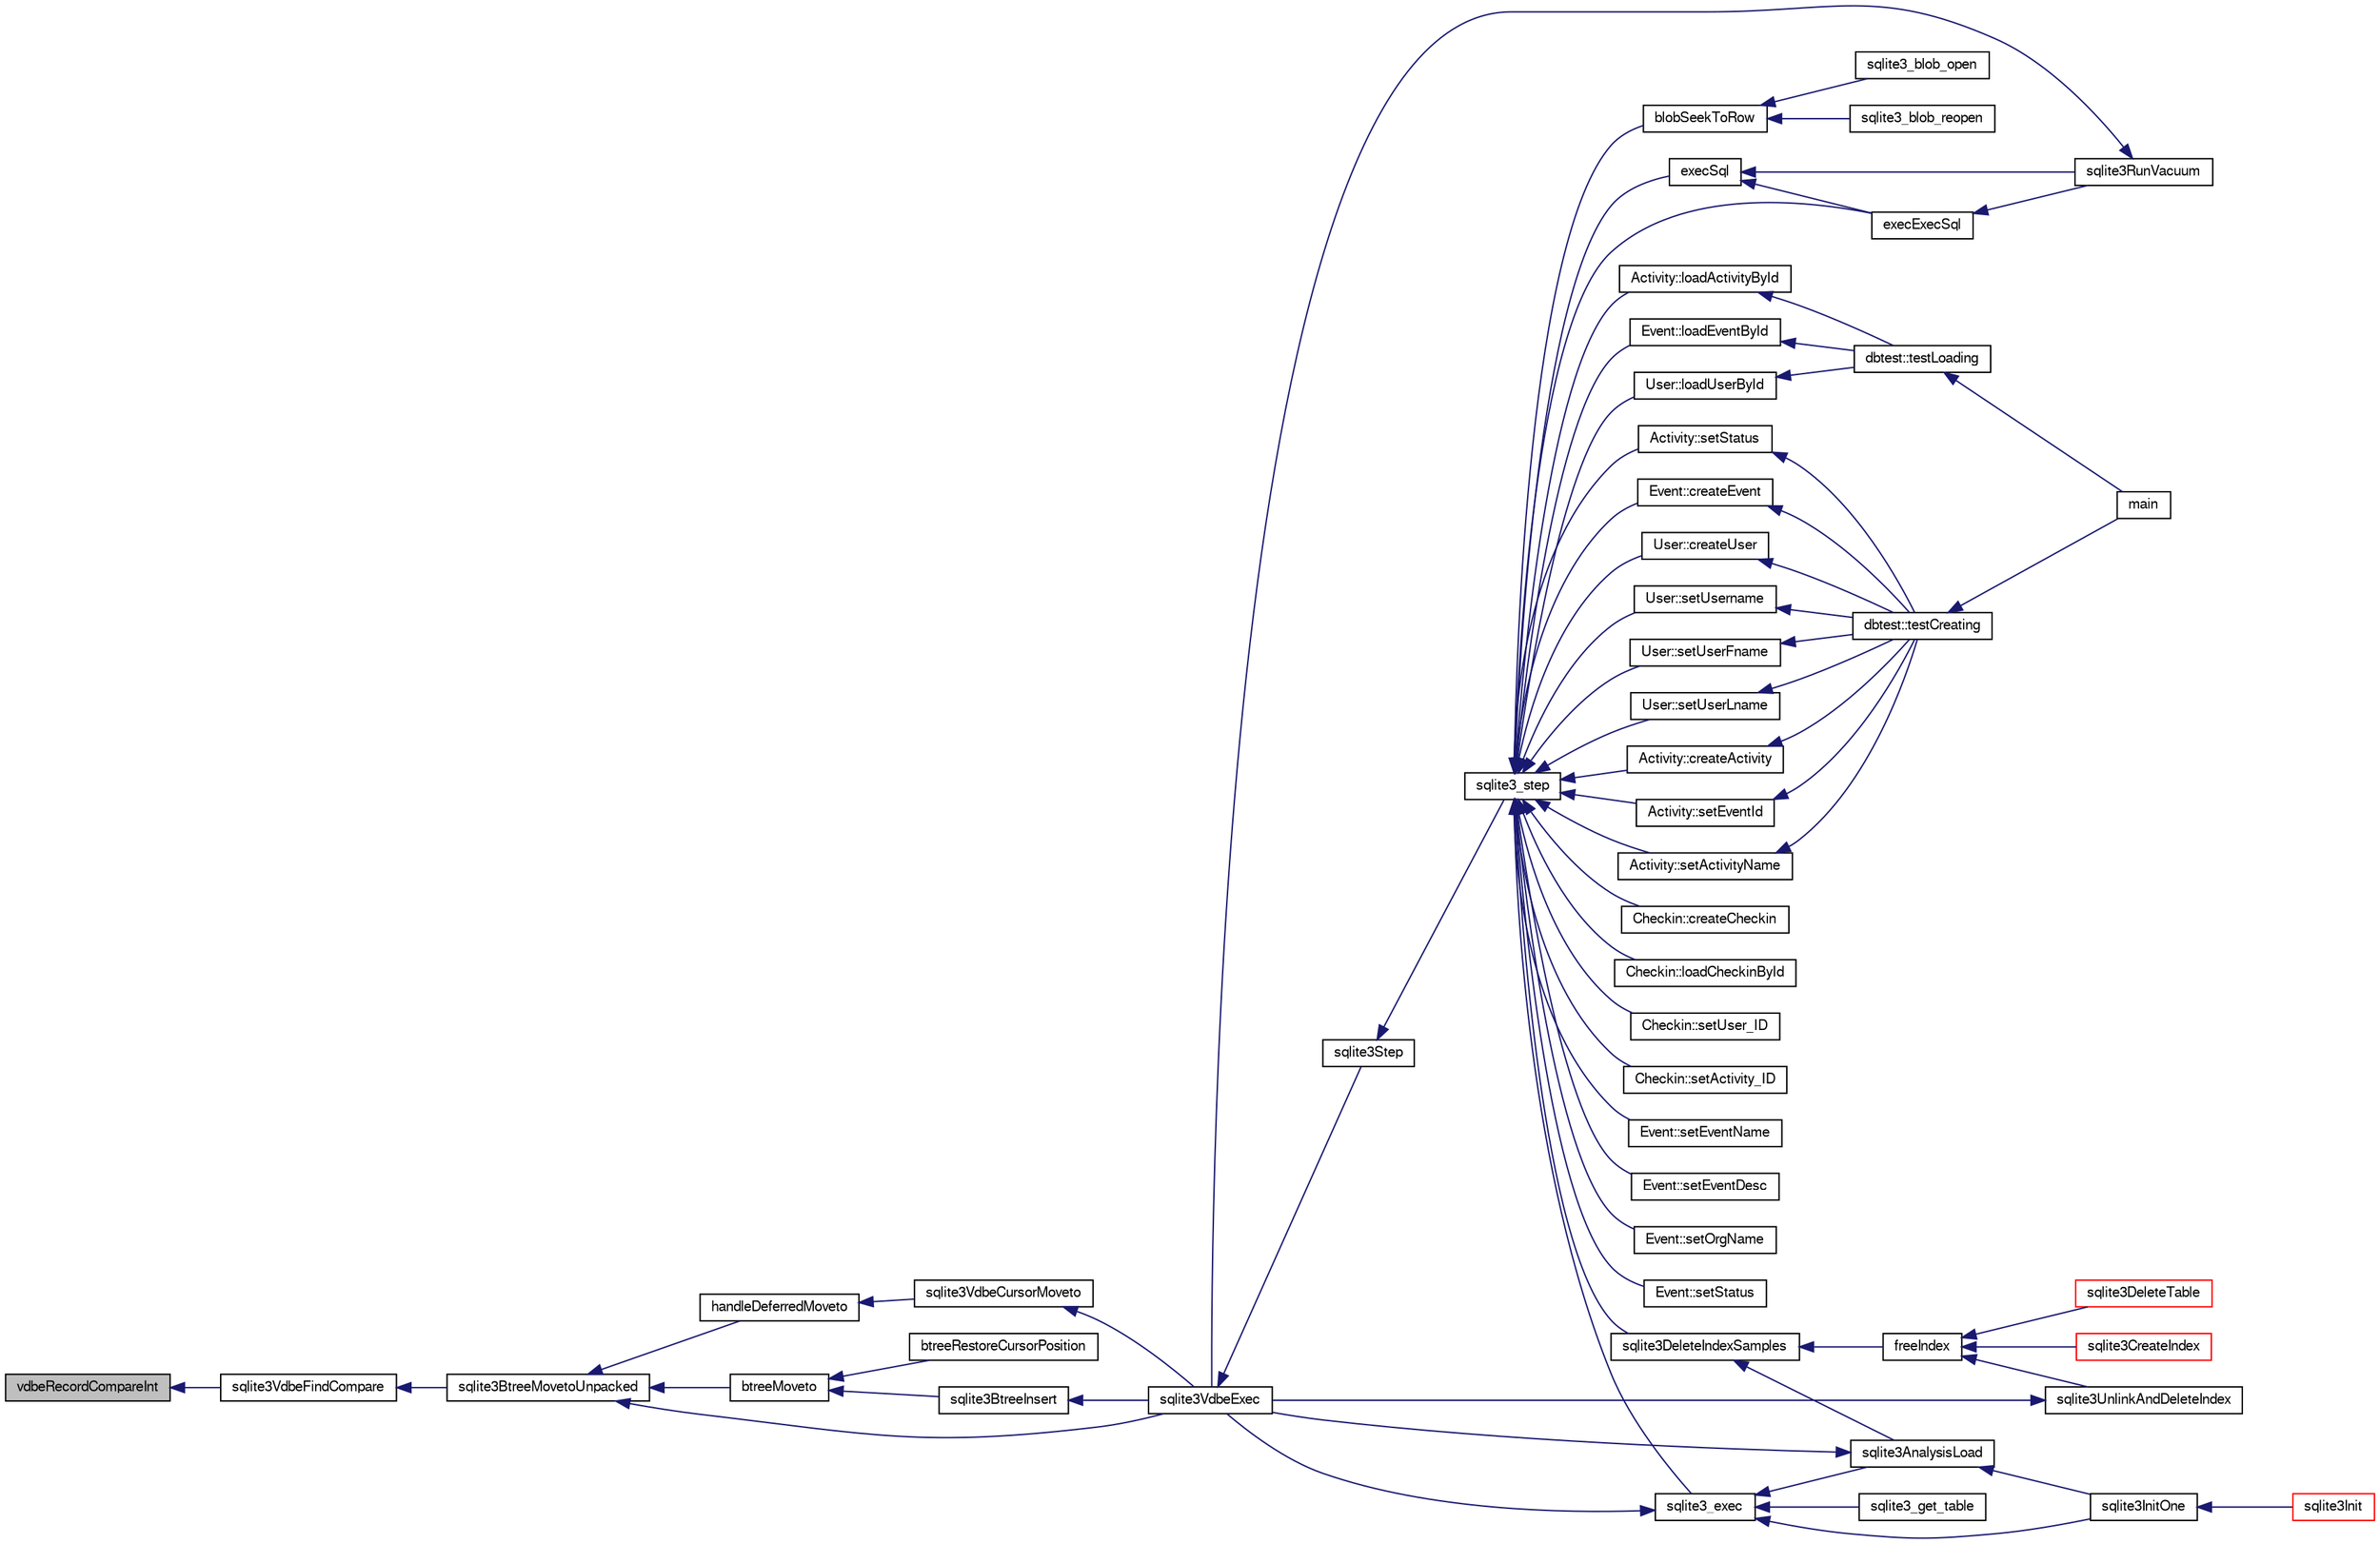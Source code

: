 digraph "vdbeRecordCompareInt"
{
  edge [fontname="FreeSans",fontsize="10",labelfontname="FreeSans",labelfontsize="10"];
  node [fontname="FreeSans",fontsize="10",shape=record];
  rankdir="LR";
  Node875678 [label="vdbeRecordCompareInt",height=0.2,width=0.4,color="black", fillcolor="grey75", style="filled", fontcolor="black"];
  Node875678 -> Node875679 [dir="back",color="midnightblue",fontsize="10",style="solid",fontname="FreeSans"];
  Node875679 [label="sqlite3VdbeFindCompare",height=0.2,width=0.4,color="black", fillcolor="white", style="filled",URL="$sqlite3_8c.html#ad9c940db4ada13b5cafa9db531e0490f"];
  Node875679 -> Node875680 [dir="back",color="midnightblue",fontsize="10",style="solid",fontname="FreeSans"];
  Node875680 [label="sqlite3BtreeMovetoUnpacked",height=0.2,width=0.4,color="black", fillcolor="white", style="filled",URL="$sqlite3_8c.html#a6d0b5aed55d5e85a0a6bfcae169fe579"];
  Node875680 -> Node875681 [dir="back",color="midnightblue",fontsize="10",style="solid",fontname="FreeSans"];
  Node875681 [label="btreeMoveto",height=0.2,width=0.4,color="black", fillcolor="white", style="filled",URL="$sqlite3_8c.html#a13481d732f5bb516f599d16a428034c4"];
  Node875681 -> Node875682 [dir="back",color="midnightblue",fontsize="10",style="solid",fontname="FreeSans"];
  Node875682 [label="btreeRestoreCursorPosition",height=0.2,width=0.4,color="black", fillcolor="white", style="filled",URL="$sqlite3_8c.html#ac3fe093bc4fe5a20ac5d5cabf99e119a"];
  Node875681 -> Node875683 [dir="back",color="midnightblue",fontsize="10",style="solid",fontname="FreeSans"];
  Node875683 [label="sqlite3BtreeInsert",height=0.2,width=0.4,color="black", fillcolor="white", style="filled",URL="$sqlite3_8c.html#aa6c6b68ed28d38984e5fa329794d7f02"];
  Node875683 -> Node875684 [dir="back",color="midnightblue",fontsize="10",style="solid",fontname="FreeSans"];
  Node875684 [label="sqlite3VdbeExec",height=0.2,width=0.4,color="black", fillcolor="white", style="filled",URL="$sqlite3_8c.html#a8ce40a614bdc56719c4d642b1e4dfb21"];
  Node875684 -> Node875685 [dir="back",color="midnightblue",fontsize="10",style="solid",fontname="FreeSans"];
  Node875685 [label="sqlite3Step",height=0.2,width=0.4,color="black", fillcolor="white", style="filled",URL="$sqlite3_8c.html#a3f2872e873e2758a4beedad1d5113554"];
  Node875685 -> Node875686 [dir="back",color="midnightblue",fontsize="10",style="solid",fontname="FreeSans"];
  Node875686 [label="sqlite3_step",height=0.2,width=0.4,color="black", fillcolor="white", style="filled",URL="$sqlite3_8h.html#ac1e491ce36b7471eb28387f7d3c74334"];
  Node875686 -> Node875687 [dir="back",color="midnightblue",fontsize="10",style="solid",fontname="FreeSans"];
  Node875687 [label="Activity::createActivity",height=0.2,width=0.4,color="black", fillcolor="white", style="filled",URL="$classActivity.html#a813cc5e52c14ab49b39014c134e3425b"];
  Node875687 -> Node875688 [dir="back",color="midnightblue",fontsize="10",style="solid",fontname="FreeSans"];
  Node875688 [label="dbtest::testCreating",height=0.2,width=0.4,color="black", fillcolor="white", style="filled",URL="$classdbtest.html#a8193e88a7df657069c8a6bd09c8243b7"];
  Node875688 -> Node875689 [dir="back",color="midnightblue",fontsize="10",style="solid",fontname="FreeSans"];
  Node875689 [label="main",height=0.2,width=0.4,color="black", fillcolor="white", style="filled",URL="$test_8cpp.html#ae66f6b31b5ad750f1fe042a706a4e3d4"];
  Node875686 -> Node875690 [dir="back",color="midnightblue",fontsize="10",style="solid",fontname="FreeSans"];
  Node875690 [label="Activity::loadActivityById",height=0.2,width=0.4,color="black", fillcolor="white", style="filled",URL="$classActivity.html#abe4ffb4f08a47212ebf9013259d9e7fd"];
  Node875690 -> Node875691 [dir="back",color="midnightblue",fontsize="10",style="solid",fontname="FreeSans"];
  Node875691 [label="dbtest::testLoading",height=0.2,width=0.4,color="black", fillcolor="white", style="filled",URL="$classdbtest.html#a6f98d82a2c8e2b9040848763504ddae1"];
  Node875691 -> Node875689 [dir="back",color="midnightblue",fontsize="10",style="solid",fontname="FreeSans"];
  Node875686 -> Node875692 [dir="back",color="midnightblue",fontsize="10",style="solid",fontname="FreeSans"];
  Node875692 [label="Activity::setEventId",height=0.2,width=0.4,color="black", fillcolor="white", style="filled",URL="$classActivity.html#adb1d0fd0d08f473e068f0a4086bfa9ca"];
  Node875692 -> Node875688 [dir="back",color="midnightblue",fontsize="10",style="solid",fontname="FreeSans"];
  Node875686 -> Node875693 [dir="back",color="midnightblue",fontsize="10",style="solid",fontname="FreeSans"];
  Node875693 [label="Activity::setActivityName",height=0.2,width=0.4,color="black", fillcolor="white", style="filled",URL="$classActivity.html#a62dc3737b33915a36086f9dd26d16a81"];
  Node875693 -> Node875688 [dir="back",color="midnightblue",fontsize="10",style="solid",fontname="FreeSans"];
  Node875686 -> Node875694 [dir="back",color="midnightblue",fontsize="10",style="solid",fontname="FreeSans"];
  Node875694 [label="Activity::setStatus",height=0.2,width=0.4,color="black", fillcolor="white", style="filled",URL="$classActivity.html#af618135a7738f4d2a7ee147a8ef912ea"];
  Node875694 -> Node875688 [dir="back",color="midnightblue",fontsize="10",style="solid",fontname="FreeSans"];
  Node875686 -> Node875695 [dir="back",color="midnightblue",fontsize="10",style="solid",fontname="FreeSans"];
  Node875695 [label="Checkin::createCheckin",height=0.2,width=0.4,color="black", fillcolor="white", style="filled",URL="$classCheckin.html#a4e40acdf7fff0e607f6de4f24f3a163c"];
  Node875686 -> Node875696 [dir="back",color="midnightblue",fontsize="10",style="solid",fontname="FreeSans"];
  Node875696 [label="Checkin::loadCheckinById",height=0.2,width=0.4,color="black", fillcolor="white", style="filled",URL="$classCheckin.html#a3461f70ea6c68475225f2a07f78a21e0"];
  Node875686 -> Node875697 [dir="back",color="midnightblue",fontsize="10",style="solid",fontname="FreeSans"];
  Node875697 [label="Checkin::setUser_ID",height=0.2,width=0.4,color="black", fillcolor="white", style="filled",URL="$classCheckin.html#a76ab640f4f912876dbebf183db5359c6"];
  Node875686 -> Node875698 [dir="back",color="midnightblue",fontsize="10",style="solid",fontname="FreeSans"];
  Node875698 [label="Checkin::setActivity_ID",height=0.2,width=0.4,color="black", fillcolor="white", style="filled",URL="$classCheckin.html#ab2ff3ec2604ec73a42af25874a00b232"];
  Node875686 -> Node875699 [dir="back",color="midnightblue",fontsize="10",style="solid",fontname="FreeSans"];
  Node875699 [label="Event::createEvent",height=0.2,width=0.4,color="black", fillcolor="white", style="filled",URL="$classEvent.html#a77adb9f4a46ffb32c2d931f0691f5903"];
  Node875699 -> Node875688 [dir="back",color="midnightblue",fontsize="10",style="solid",fontname="FreeSans"];
  Node875686 -> Node875700 [dir="back",color="midnightblue",fontsize="10",style="solid",fontname="FreeSans"];
  Node875700 [label="Event::loadEventById",height=0.2,width=0.4,color="black", fillcolor="white", style="filled",URL="$classEvent.html#afa66cea33f722dbeecb69cc98fdea055"];
  Node875700 -> Node875691 [dir="back",color="midnightblue",fontsize="10",style="solid",fontname="FreeSans"];
  Node875686 -> Node875701 [dir="back",color="midnightblue",fontsize="10",style="solid",fontname="FreeSans"];
  Node875701 [label="Event::setEventName",height=0.2,width=0.4,color="black", fillcolor="white", style="filled",URL="$classEvent.html#a10596b6ca077df05184e30d62b08729d"];
  Node875686 -> Node875702 [dir="back",color="midnightblue",fontsize="10",style="solid",fontname="FreeSans"];
  Node875702 [label="Event::setEventDesc",height=0.2,width=0.4,color="black", fillcolor="white", style="filled",URL="$classEvent.html#ae36b8377dcae792f1c5c4726024c981b"];
  Node875686 -> Node875703 [dir="back",color="midnightblue",fontsize="10",style="solid",fontname="FreeSans"];
  Node875703 [label="Event::setOrgName",height=0.2,width=0.4,color="black", fillcolor="white", style="filled",URL="$classEvent.html#a19aac0f776bd764563a54977656cf680"];
  Node875686 -> Node875704 [dir="back",color="midnightblue",fontsize="10",style="solid",fontname="FreeSans"];
  Node875704 [label="Event::setStatus",height=0.2,width=0.4,color="black", fillcolor="white", style="filled",URL="$classEvent.html#ab0a6b9285af0f4172eb841e2b80f8972"];
  Node875686 -> Node875705 [dir="back",color="midnightblue",fontsize="10",style="solid",fontname="FreeSans"];
  Node875705 [label="blobSeekToRow",height=0.2,width=0.4,color="black", fillcolor="white", style="filled",URL="$sqlite3_8c.html#afff57e13332b98c8a44a7cebe38962ab"];
  Node875705 -> Node875706 [dir="back",color="midnightblue",fontsize="10",style="solid",fontname="FreeSans"];
  Node875706 [label="sqlite3_blob_open",height=0.2,width=0.4,color="black", fillcolor="white", style="filled",URL="$sqlite3_8h.html#adb8ad839a5bdd62a43785132bc7dd518"];
  Node875705 -> Node875707 [dir="back",color="midnightblue",fontsize="10",style="solid",fontname="FreeSans"];
  Node875707 [label="sqlite3_blob_reopen",height=0.2,width=0.4,color="black", fillcolor="white", style="filled",URL="$sqlite3_8h.html#abc77c24fdc0150138490359a94360f7e"];
  Node875686 -> Node875708 [dir="back",color="midnightblue",fontsize="10",style="solid",fontname="FreeSans"];
  Node875708 [label="sqlite3DeleteIndexSamples",height=0.2,width=0.4,color="black", fillcolor="white", style="filled",URL="$sqlite3_8c.html#aaeda0302fbf61397ec009f65bed047ef"];
  Node875708 -> Node875709 [dir="back",color="midnightblue",fontsize="10",style="solid",fontname="FreeSans"];
  Node875709 [label="sqlite3AnalysisLoad",height=0.2,width=0.4,color="black", fillcolor="white", style="filled",URL="$sqlite3_8c.html#a48a2301c27e1d3d68708b9b8761b5a01"];
  Node875709 -> Node875684 [dir="back",color="midnightblue",fontsize="10",style="solid",fontname="FreeSans"];
  Node875709 -> Node875710 [dir="back",color="midnightblue",fontsize="10",style="solid",fontname="FreeSans"];
  Node875710 [label="sqlite3InitOne",height=0.2,width=0.4,color="black", fillcolor="white", style="filled",URL="$sqlite3_8c.html#ac4318b25df65269906b0379251fe9b85"];
  Node875710 -> Node875711 [dir="back",color="midnightblue",fontsize="10",style="solid",fontname="FreeSans"];
  Node875711 [label="sqlite3Init",height=0.2,width=0.4,color="red", fillcolor="white", style="filled",URL="$sqlite3_8c.html#aed74e3dc765631a833f522f425ff5a48"];
  Node875708 -> Node875811 [dir="back",color="midnightblue",fontsize="10",style="solid",fontname="FreeSans"];
  Node875811 [label="freeIndex",height=0.2,width=0.4,color="black", fillcolor="white", style="filled",URL="$sqlite3_8c.html#a00907c99c18d5bcb9d0b38c077146c31"];
  Node875811 -> Node875812 [dir="back",color="midnightblue",fontsize="10",style="solid",fontname="FreeSans"];
  Node875812 [label="sqlite3UnlinkAndDeleteIndex",height=0.2,width=0.4,color="black", fillcolor="white", style="filled",URL="$sqlite3_8c.html#a889f2dcb438c56db37a6d61e9f25e244"];
  Node875812 -> Node875684 [dir="back",color="midnightblue",fontsize="10",style="solid",fontname="FreeSans"];
  Node875811 -> Node875813 [dir="back",color="midnightblue",fontsize="10",style="solid",fontname="FreeSans"];
  Node875813 [label="sqlite3DeleteTable",height=0.2,width=0.4,color="red", fillcolor="white", style="filled",URL="$sqlite3_8c.html#a7fd3d507375a381a3807f92735318973"];
  Node875811 -> Node875723 [dir="back",color="midnightblue",fontsize="10",style="solid",fontname="FreeSans"];
  Node875723 [label="sqlite3CreateIndex",height=0.2,width=0.4,color="red", fillcolor="white", style="filled",URL="$sqlite3_8c.html#a8dbe5e590ab6c58a8c45f34f7c81e825"];
  Node875686 -> Node875877 [dir="back",color="midnightblue",fontsize="10",style="solid",fontname="FreeSans"];
  Node875877 [label="sqlite3_exec",height=0.2,width=0.4,color="black", fillcolor="white", style="filled",URL="$sqlite3_8h.html#a97487ec8150e0bcc8fa392ab8f0e24db"];
  Node875877 -> Node875684 [dir="back",color="midnightblue",fontsize="10",style="solid",fontname="FreeSans"];
  Node875877 -> Node875709 [dir="back",color="midnightblue",fontsize="10",style="solid",fontname="FreeSans"];
  Node875877 -> Node875710 [dir="back",color="midnightblue",fontsize="10",style="solid",fontname="FreeSans"];
  Node875877 -> Node875878 [dir="back",color="midnightblue",fontsize="10",style="solid",fontname="FreeSans"];
  Node875878 [label="sqlite3_get_table",height=0.2,width=0.4,color="black", fillcolor="white", style="filled",URL="$sqlite3_8h.html#a5effeac4e12df57beaa35c5be1f61579"];
  Node875686 -> Node875868 [dir="back",color="midnightblue",fontsize="10",style="solid",fontname="FreeSans"];
  Node875868 [label="execSql",height=0.2,width=0.4,color="black", fillcolor="white", style="filled",URL="$sqlite3_8c.html#a7d16651b98a110662f4c265eff0246cb"];
  Node875868 -> Node875869 [dir="back",color="midnightblue",fontsize="10",style="solid",fontname="FreeSans"];
  Node875869 [label="execExecSql",height=0.2,width=0.4,color="black", fillcolor="white", style="filled",URL="$sqlite3_8c.html#ac1be09a6c047f21133d16378d301e0d4"];
  Node875869 -> Node875870 [dir="back",color="midnightblue",fontsize="10",style="solid",fontname="FreeSans"];
  Node875870 [label="sqlite3RunVacuum",height=0.2,width=0.4,color="black", fillcolor="white", style="filled",URL="$sqlite3_8c.html#a5e83ddc7b3e7e8e79ad5d1fc92de1d2f"];
  Node875870 -> Node875684 [dir="back",color="midnightblue",fontsize="10",style="solid",fontname="FreeSans"];
  Node875868 -> Node875870 [dir="back",color="midnightblue",fontsize="10",style="solid",fontname="FreeSans"];
  Node875686 -> Node875869 [dir="back",color="midnightblue",fontsize="10",style="solid",fontname="FreeSans"];
  Node875686 -> Node875871 [dir="back",color="midnightblue",fontsize="10",style="solid",fontname="FreeSans"];
  Node875871 [label="User::createUser",height=0.2,width=0.4,color="black", fillcolor="white", style="filled",URL="$classUser.html#a22ed673939e8cc0a136130b809bba513"];
  Node875871 -> Node875688 [dir="back",color="midnightblue",fontsize="10",style="solid",fontname="FreeSans"];
  Node875686 -> Node875872 [dir="back",color="midnightblue",fontsize="10",style="solid",fontname="FreeSans"];
  Node875872 [label="User::loadUserById",height=0.2,width=0.4,color="black", fillcolor="white", style="filled",URL="$classUser.html#a863377665b7fb83c5547dcf9727f5092"];
  Node875872 -> Node875691 [dir="back",color="midnightblue",fontsize="10",style="solid",fontname="FreeSans"];
  Node875686 -> Node875873 [dir="back",color="midnightblue",fontsize="10",style="solid",fontname="FreeSans"];
  Node875873 [label="User::setUsername",height=0.2,width=0.4,color="black", fillcolor="white", style="filled",URL="$classUser.html#aa0497022a136cb78de785b0a39ae60b1"];
  Node875873 -> Node875688 [dir="back",color="midnightblue",fontsize="10",style="solid",fontname="FreeSans"];
  Node875686 -> Node875874 [dir="back",color="midnightblue",fontsize="10",style="solid",fontname="FreeSans"];
  Node875874 [label="User::setUserFname",height=0.2,width=0.4,color="black", fillcolor="white", style="filled",URL="$classUser.html#a72657eb55cd0ca437b4841a43f19912f"];
  Node875874 -> Node875688 [dir="back",color="midnightblue",fontsize="10",style="solid",fontname="FreeSans"];
  Node875686 -> Node875875 [dir="back",color="midnightblue",fontsize="10",style="solid",fontname="FreeSans"];
  Node875875 [label="User::setUserLname",height=0.2,width=0.4,color="black", fillcolor="white", style="filled",URL="$classUser.html#aa25973387e5afe1aa6f60dd6545e33b5"];
  Node875875 -> Node875688 [dir="back",color="midnightblue",fontsize="10",style="solid",fontname="FreeSans"];
  Node875680 -> Node875945 [dir="back",color="midnightblue",fontsize="10",style="solid",fontname="FreeSans"];
  Node875945 [label="handleDeferredMoveto",height=0.2,width=0.4,color="black", fillcolor="white", style="filled",URL="$sqlite3_8c.html#a30223c4bd215cdaa5f3bc6cbe6773577"];
  Node875945 -> Node875946 [dir="back",color="midnightblue",fontsize="10",style="solid",fontname="FreeSans"];
  Node875946 [label="sqlite3VdbeCursorMoveto",height=0.2,width=0.4,color="black", fillcolor="white", style="filled",URL="$sqlite3_8c.html#abee4b21fc4d7c45b2a477599de6a97e5"];
  Node875946 -> Node875684 [dir="back",color="midnightblue",fontsize="10",style="solid",fontname="FreeSans"];
  Node875680 -> Node875684 [dir="back",color="midnightblue",fontsize="10",style="solid",fontname="FreeSans"];
}
